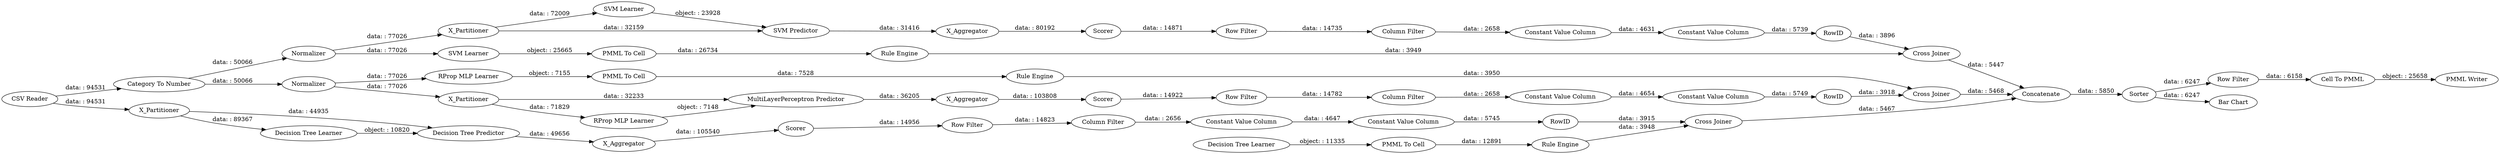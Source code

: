 digraph {
	"-6484980674603055694_28" [label="PMML To Cell"]
	"5335793665684782800_34" [label="PMML To Cell"]
	"3087486131267649792_290" [label="Constant Value Column"]
	"-6597801930240378876_31" [label="SVM Learner"]
	"-6597801930240378876_7" [label=X_Aggregator]
	"8071820406487941400_53" [label="Row Filter"]
	"-6597801930240378876_32" [label="SVM Predictor"]
	"8071820406487941400_54" [label="Cell To PMML"]
	"9182890847101025139_22" [label="PMML To Cell"]
	"-6484980674603055694_34" [label="Rule Engine"]
	"-8237584483502799980_292" [label="Constant Value Column"]
	"5335793665684782800_35" [label="Rule Engine"]
	"8071820406487941400_52" [label=Sorter]
	"8677356726885043296_38" [label="Cross Joiner"]
	"3087486131267649792_293" [label=RowID]
	"-6921748189271189221_9" [label="Row Filter"]
	"8071820406487941400_60" [label=Concatenate]
	"-8237584483502799980_9" [label="Row Filter"]
	"-6921748189271189221_292" [label="Constant Value Column"]
	"-6484980674603055694_33" [label="Decision Tree Learner"]
	"9182890847101025139_34" [label="Rule Engine"]
	"-1061150986353055856_32" [label="MultiLayerPerceptron Predictor"]
	"3087486131267649792_292" [label="Constant Value Column"]
	"9182890847101025139_35" [label="RProp MLP Learner"]
	"-6597801930240378876_40" [label=Normalizer]
	"-1061150986353055856_2" [label=X_Partitioner]
	"-8237584483502799980_290" [label="Constant Value Column"]
	"-1061150986353055856_39" [label=Normalizer]
	"8071820406487941400_59" [label="Bar Chart"]
	"-6921748189271189221_290" [label="Constant Value Column"]
	"8071820406487941400_58" [label="Category To Number"]
	"-6597801930240378876_39" [label="Cross Joiner"]
	"8071820406487941400_62" [label="CSV Reader"]
	"-6921748189271189221_293" [label=RowID]
	"8677356726885043296_2" [label=X_Partitioner]
	"3087486131267649792_9" [label="Row Filter"]
	"-6597801930240378876_2" [label=X_Partitioner]
	"-1061150986353055856_40" [label=Scorer]
	"3087486131267649792_294" [label="Column Filter"]
	"-1061150986353055856_7" [label=X_Aggregator]
	"8677356726885043296_39" [label=Scorer]
	"-6921748189271189221_294" [label="Column Filter"]
	"8677356726885043296_32" [label="Decision Tree Predictor"]
	"-6597801930240378876_41" [label=Scorer]
	"8071820406487941400_61" [label="PMML Writer"]
	"-8237584483502799980_294" [label="Column Filter"]
	"-1061150986353055856_31" [label="RProp MLP Learner"]
	"8677356726885043296_7" [label=X_Aggregator]
	"-1061150986353055856_38" [label="Cross Joiner"]
	"5335793665684782800_33" [label="SVM Learner"]
	"8677356726885043296_31" [label="Decision Tree Learner"]
	"-8237584483502799980_293" [label=RowID]
	"5335793665684782800_34" -> "5335793665684782800_35" [label="data: : 26734"]
	"8071820406487941400_58" -> "-6597801930240378876_40" [label="data: : 50066"]
	"8071820406487941400_52" -> "8071820406487941400_53" [label="data: : 6247"]
	"-8237584483502799980_294" -> "-8237584483502799980_290" [label="data: : 2656"]
	"8677356726885043296_38" -> "8071820406487941400_60" [label="data: : 5467"]
	"3087486131267649792_294" -> "3087486131267649792_290" [label="data: : 2658"]
	"8677356726885043296_31" -> "8677356726885043296_32" [label="object: : 10820"]
	"-6597801930240378876_39" -> "8071820406487941400_60" [label="data: : 5447"]
	"8071820406487941400_53" -> "8071820406487941400_54" [label="data: : 6158"]
	"5335793665684782800_35" -> "-6597801930240378876_39" [label="data: : 3949"]
	"9182890847101025139_34" -> "-1061150986353055856_38" [label="data: : 3950"]
	"8677356726885043296_2" -> "8677356726885043296_32" [label="data: : 44935"]
	"-6921748189271189221_294" -> "-6921748189271189221_290" [label="data: : 2658"]
	"8071820406487941400_54" -> "8071820406487941400_61" [label="object: : 25658"]
	"8071820406487941400_60" -> "8071820406487941400_52" [label="data: : 5850"]
	"-1061150986353055856_2" -> "-1061150986353055856_32" [label="data: : 32233"]
	"-6484980674603055694_33" -> "-6484980674603055694_28" [label="object: : 11335"]
	"9182890847101025139_35" -> "9182890847101025139_22" [label="object: : 7155"]
	"-6597801930240378876_41" -> "3087486131267649792_9" [label="data: : 14871"]
	"-8237584483502799980_292" -> "-8237584483502799980_293" [label="data: : 5745"]
	"-1061150986353055856_7" -> "-1061150986353055856_40" [label="data: : 103808"]
	"8677356726885043296_2" -> "8677356726885043296_31" [label="data: : 89367"]
	"-6921748189271189221_293" -> "-1061150986353055856_38" [label="data: : 3918"]
	"3087486131267649792_292" -> "3087486131267649792_293" [label="data: : 5739"]
	"-1061150986353055856_39" -> "-1061150986353055856_2" [label="data: : 77026"]
	"3087486131267649792_290" -> "3087486131267649792_292" [label="data: : 4631"]
	"-6597801930240378876_2" -> "-6597801930240378876_32" [label="data: : 32159"]
	"-1061150986353055856_31" -> "-1061150986353055856_32" [label="object: : 7148"]
	"8071820406487941400_62" -> "8071820406487941400_58" [label="data: : 94531"]
	"8071820406487941400_52" -> "8071820406487941400_59" [label="data: : 6247"]
	"-1061150986353055856_40" -> "-6921748189271189221_9" [label="data: : 14922"]
	"-6597801930240378876_31" -> "-6597801930240378876_32" [label="object: : 23928"]
	"-6484980674603055694_28" -> "-6484980674603055694_34" [label="data: : 12891"]
	"-6921748189271189221_9" -> "-6921748189271189221_294" [label="data: : 14782"]
	"-1061150986353055856_32" -> "-1061150986353055856_7" [label="data: : 36205"]
	"-1061150986353055856_39" -> "9182890847101025139_35" [label="data: : 77026"]
	"-1061150986353055856_2" -> "-1061150986353055856_31" [label="data: : 71829"]
	"-6597801930240378876_32" -> "-6597801930240378876_7" [label="data: : 31416"]
	"8071820406487941400_58" -> "-1061150986353055856_39" [label="data: : 50066"]
	"9182890847101025139_22" -> "9182890847101025139_34" [label="data: : 7528"]
	"3087486131267649792_293" -> "-6597801930240378876_39" [label="data: : 3896"]
	"5335793665684782800_33" -> "5335793665684782800_34" [label="object: : 25665"]
	"3087486131267649792_9" -> "3087486131267649792_294" [label="data: : 14735"]
	"8677356726885043296_39" -> "-8237584483502799980_9" [label="data: : 14956"]
	"-1061150986353055856_38" -> "8071820406487941400_60" [label="data: : 5468"]
	"-6597801930240378876_2" -> "-6597801930240378876_31" [label="data: : 72009"]
	"-8237584483502799980_290" -> "-8237584483502799980_292" [label="data: : 4647"]
	"-6597801930240378876_7" -> "-6597801930240378876_41" [label="data: : 80192"]
	"-6921748189271189221_290" -> "-6921748189271189221_292" [label="data: : 4654"]
	"-6597801930240378876_40" -> "-6597801930240378876_2" [label="data: : 77026"]
	"8071820406487941400_62" -> "8677356726885043296_2" [label="data: : 94531"]
	"-6921748189271189221_292" -> "-6921748189271189221_293" [label="data: : 5749"]
	"8677356726885043296_7" -> "8677356726885043296_39" [label="data: : 105540"]
	"8677356726885043296_32" -> "8677356726885043296_7" [label="data: : 49656"]
	"-8237584483502799980_293" -> "8677356726885043296_38" [label="data: : 3915"]
	"-8237584483502799980_9" -> "-8237584483502799980_294" [label="data: : 14823"]
	"-6597801930240378876_40" -> "5335793665684782800_33" [label="data: : 77026"]
	"-6484980674603055694_34" -> "8677356726885043296_38" [label="data: : 3948"]
	rankdir=LR
}
